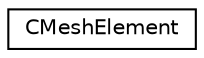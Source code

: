 digraph "Graphical Class Hierarchy"
{
 // LATEX_PDF_SIZE
  edge [fontname="Helvetica",fontsize="10",labelfontname="Helvetica",labelfontsize="10"];
  node [fontname="Helvetica",fontsize="10",shape=record];
  rankdir="LR";
  Node0 [label="CMeshElement",height=0.2,width=0.4,color="black", fillcolor="white", style="filled",URL="$classCMeshElement.html",tooltip=" "];
}
